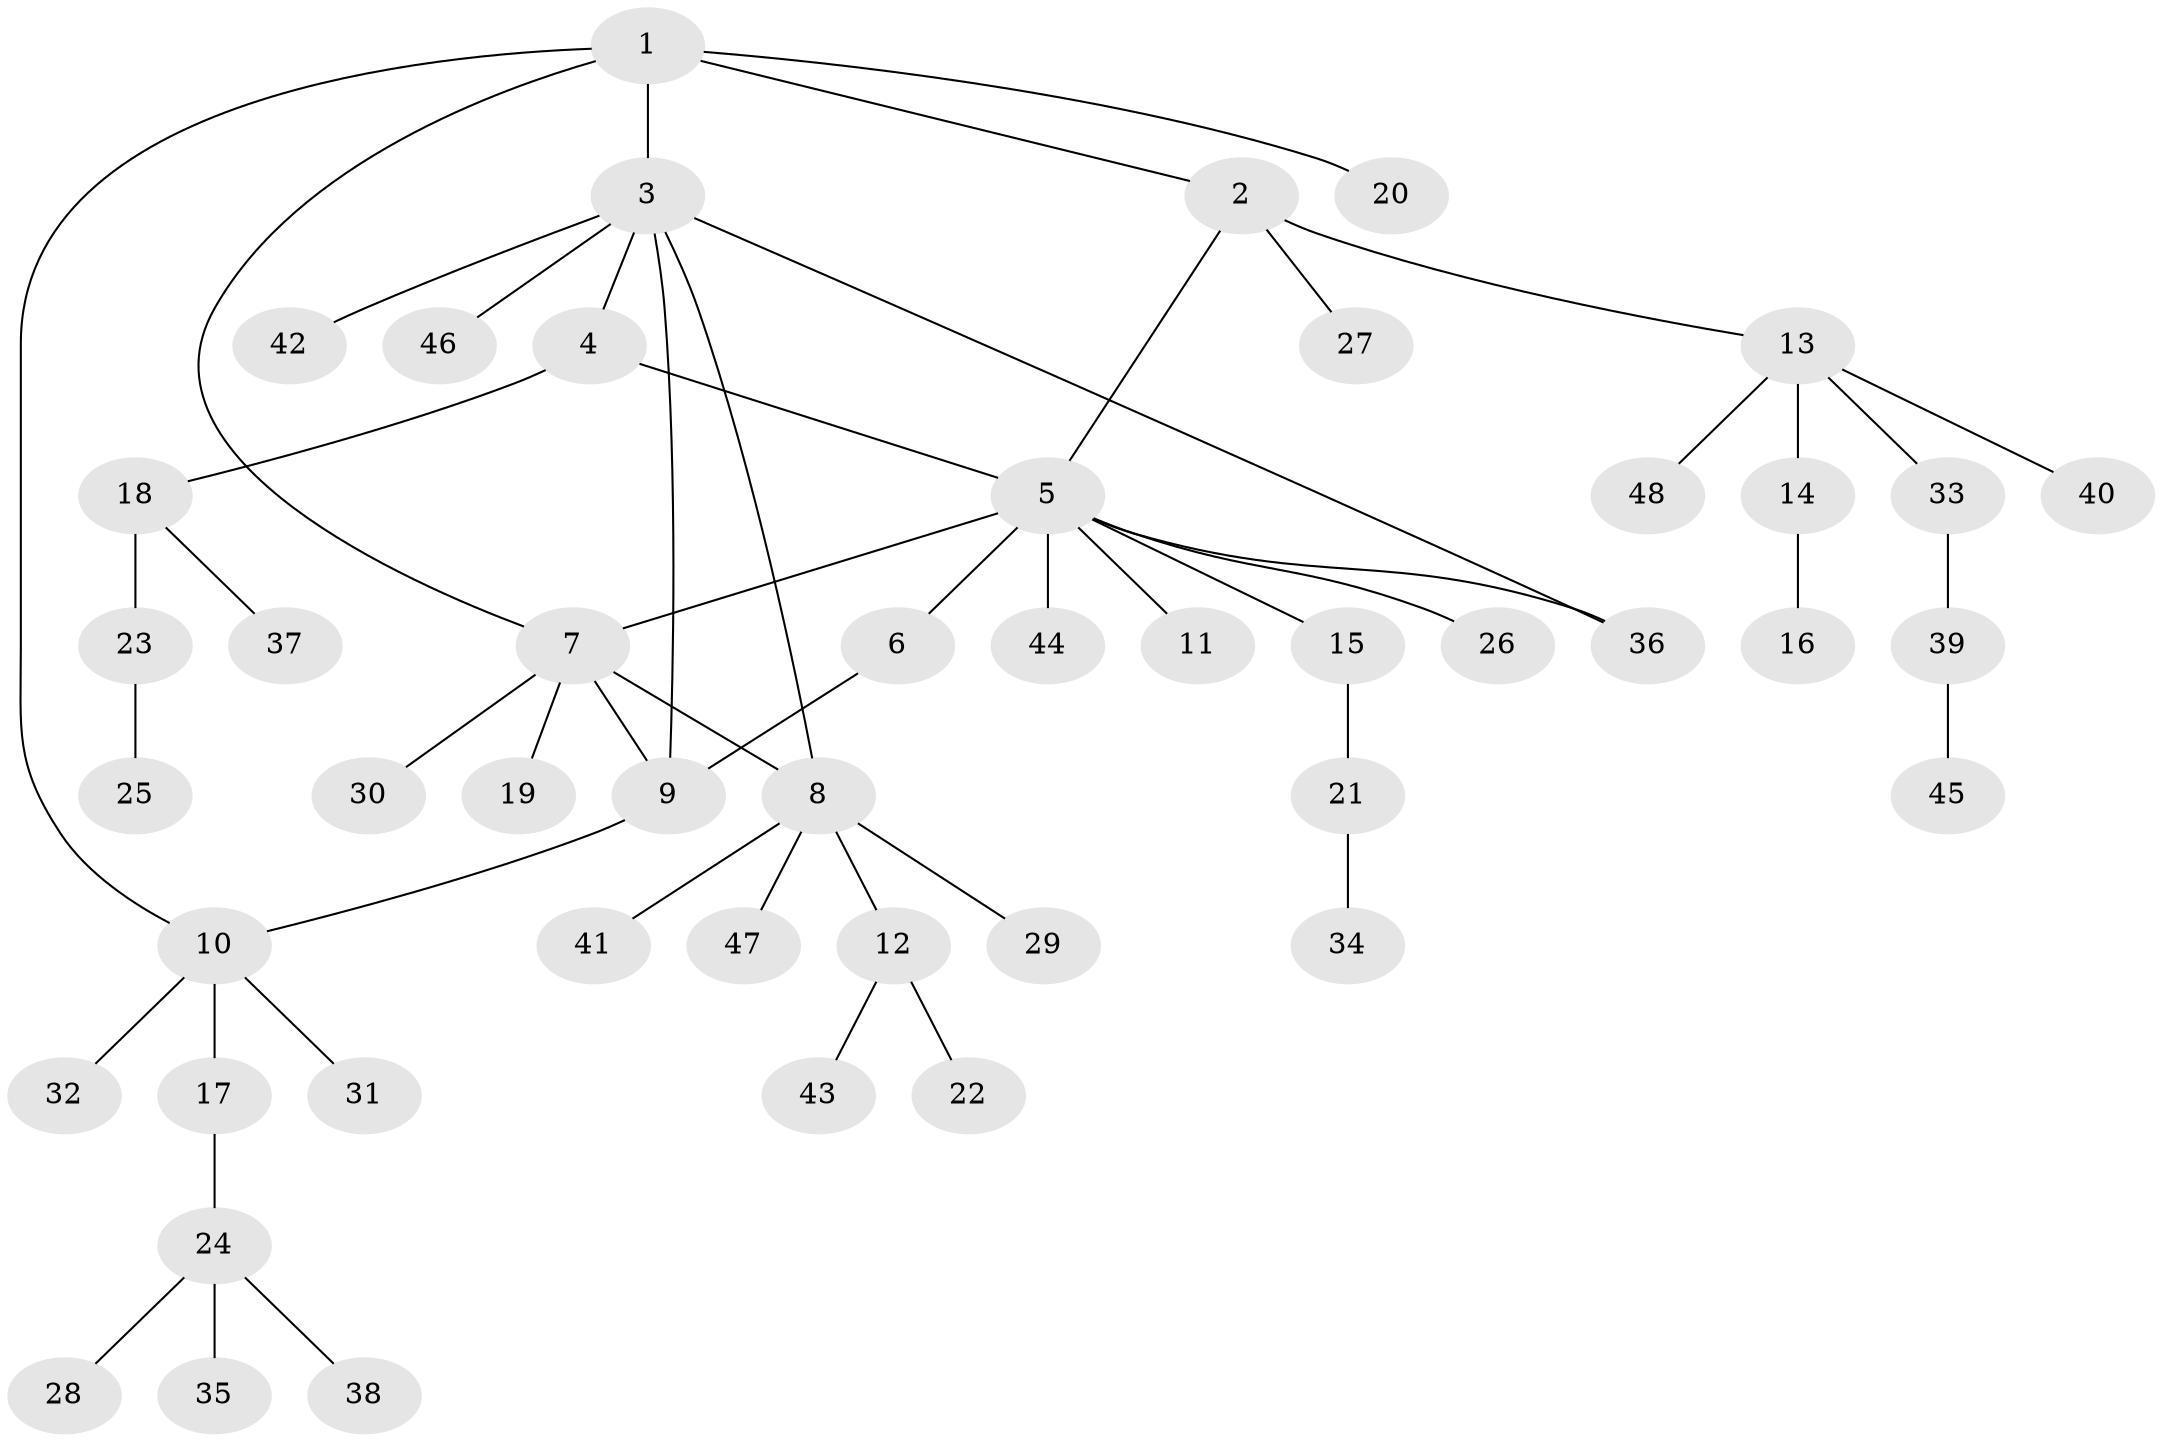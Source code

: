 // Generated by graph-tools (version 1.1) at 2025/02/03/09/25 03:02:37]
// undirected, 48 vertices, 54 edges
graph export_dot {
graph [start="1"]
  node [color=gray90,style=filled];
  1;
  2;
  3;
  4;
  5;
  6;
  7;
  8;
  9;
  10;
  11;
  12;
  13;
  14;
  15;
  16;
  17;
  18;
  19;
  20;
  21;
  22;
  23;
  24;
  25;
  26;
  27;
  28;
  29;
  30;
  31;
  32;
  33;
  34;
  35;
  36;
  37;
  38;
  39;
  40;
  41;
  42;
  43;
  44;
  45;
  46;
  47;
  48;
  1 -- 2;
  1 -- 3;
  1 -- 7;
  1 -- 10;
  1 -- 20;
  2 -- 5;
  2 -- 13;
  2 -- 27;
  3 -- 4;
  3 -- 8;
  3 -- 9;
  3 -- 36;
  3 -- 42;
  3 -- 46;
  4 -- 5;
  4 -- 18;
  5 -- 6;
  5 -- 7;
  5 -- 11;
  5 -- 15;
  5 -- 26;
  5 -- 36;
  5 -- 44;
  6 -- 9;
  7 -- 8;
  7 -- 9;
  7 -- 19;
  7 -- 30;
  8 -- 12;
  8 -- 29;
  8 -- 41;
  8 -- 47;
  9 -- 10;
  10 -- 17;
  10 -- 31;
  10 -- 32;
  12 -- 22;
  12 -- 43;
  13 -- 14;
  13 -- 33;
  13 -- 40;
  13 -- 48;
  14 -- 16;
  15 -- 21;
  17 -- 24;
  18 -- 23;
  18 -- 37;
  21 -- 34;
  23 -- 25;
  24 -- 28;
  24 -- 35;
  24 -- 38;
  33 -- 39;
  39 -- 45;
}
